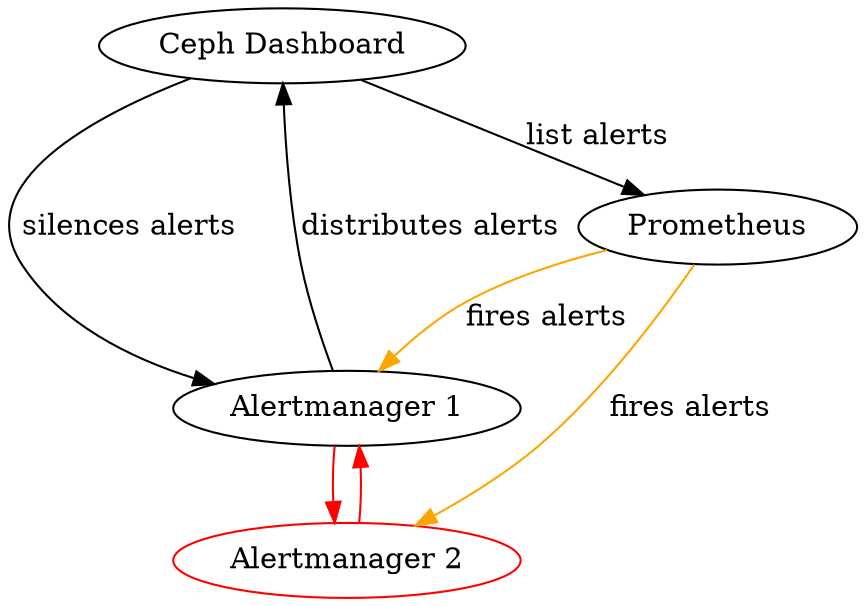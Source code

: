 digraph G {
    rankdir=TB
    // "Ceph Dashboard" -> Notifications [label="shows notifications"];
    "Ceph Dashboard" -> "Alertmanager 1" [label="silences alerts"];
    // "Ceph Dashboard" -> Grafana [label="shows graphs"];
    "Ceph Dashboard" -> Prometheus [label="list alerts"];
    // Prometheus -> "Node Exporter [1..n]" [label="scrapes data"];
    // Prometheus -> "Prometheus Manager Module [1]" [label="scrapes data"];
    Prometheus -> "Alertmanager 1" [label="fires alerts", color="orange"];
    Prometheus -> "Alertmanager 2" [label="fires alerts", color="orange"];
    "Alertmanager 1" -> "Ceph Dashboard" [label="distributes alerts"];
    // "Alertmanager 2" -> "Ceph Dashboard" [label="distributes alerts"];
    "Alertmanager 1" -> "Alertmanager 2" [color="red"];
    "Alertmanager 2" [color="red"];
    "Alertmanager 2" -> "Alertmanager 1" [color="red"];
    // Grafana -> Prometheus [label="requests data"];
    // Notifications[color=green];
}
